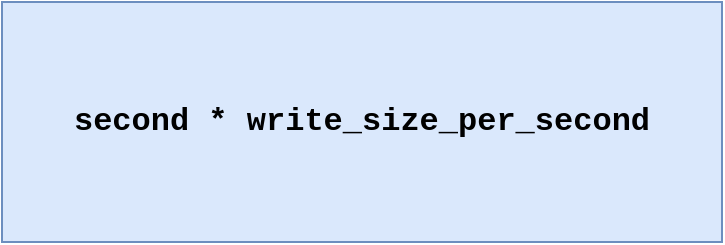 <mxfile version="14.6.11" type="github">
  <diagram id="aHvPnWU5fVLfngHqtwDX" name="第 1 页">
    <mxGraphModel dx="946" dy="558" grid="1" gridSize="10" guides="1" tooltips="1" connect="1" arrows="1" fold="1" page="1" pageScale="1" pageWidth="827" pageHeight="1169" math="0" shadow="0">
      <root>
        <mxCell id="0" />
        <mxCell id="1" parent="0" />
        <mxCell id="Vko7lxeCuTxFHkX4izlY-2" value="second * write_size_per_second" style="rounded=0;whiteSpace=wrap;html=1;fontSize=16;fillColor=#dae8fc;strokeColor=#6c8ebf;fontStyle=1;fontFamily=Courier New;" vertex="1" parent="1">
          <mxGeometry x="200" y="120" width="360" height="120" as="geometry" />
        </mxCell>
      </root>
    </mxGraphModel>
  </diagram>
</mxfile>
